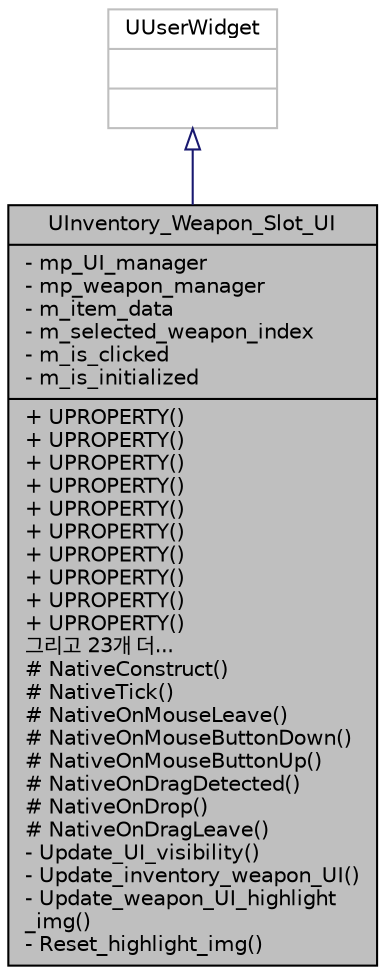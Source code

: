 digraph "UInventory_Weapon_Slot_UI"
{
 // LATEX_PDF_SIZE
  edge [fontname="Helvetica",fontsize="10",labelfontname="Helvetica",labelfontsize="10"];
  node [fontname="Helvetica",fontsize="10",shape=record];
  Node1 [label="{UInventory_Weapon_Slot_UI\n|- mp_UI_manager\l- mp_weapon_manager\l- m_item_data\l- m_selected_weapon_index\l- m_is_clicked\l- m_is_initialized\l|+ UPROPERTY()\l+ UPROPERTY()\l+ UPROPERTY()\l+ UPROPERTY()\l+ UPROPERTY()\l+ UPROPERTY()\l+ UPROPERTY()\l+ UPROPERTY()\l+ UPROPERTY()\l+ UPROPERTY()\l그리고 23개 더...\l# NativeConstruct()\l# NativeTick()\l# NativeOnMouseLeave()\l# NativeOnMouseButtonDown()\l# NativeOnMouseButtonUp()\l# NativeOnDragDetected()\l# NativeOnDrop()\l# NativeOnDragLeave()\l- Update_UI_visibility()\l- Update_inventory_weapon_UI()\l- Update_weapon_UI_highlight\l_img()\l- Reset_highlight_img()\l}",height=0.2,width=0.4,color="black", fillcolor="grey75", style="filled", fontcolor="black",tooltip=" "];
  Node2 -> Node1 [dir="back",color="midnightblue",fontsize="10",style="solid",arrowtail="onormal",fontname="Helvetica"];
  Node2 [label="{UUserWidget\n||}",height=0.2,width=0.4,color="grey75", fillcolor="white", style="filled",tooltip=" "];
}
